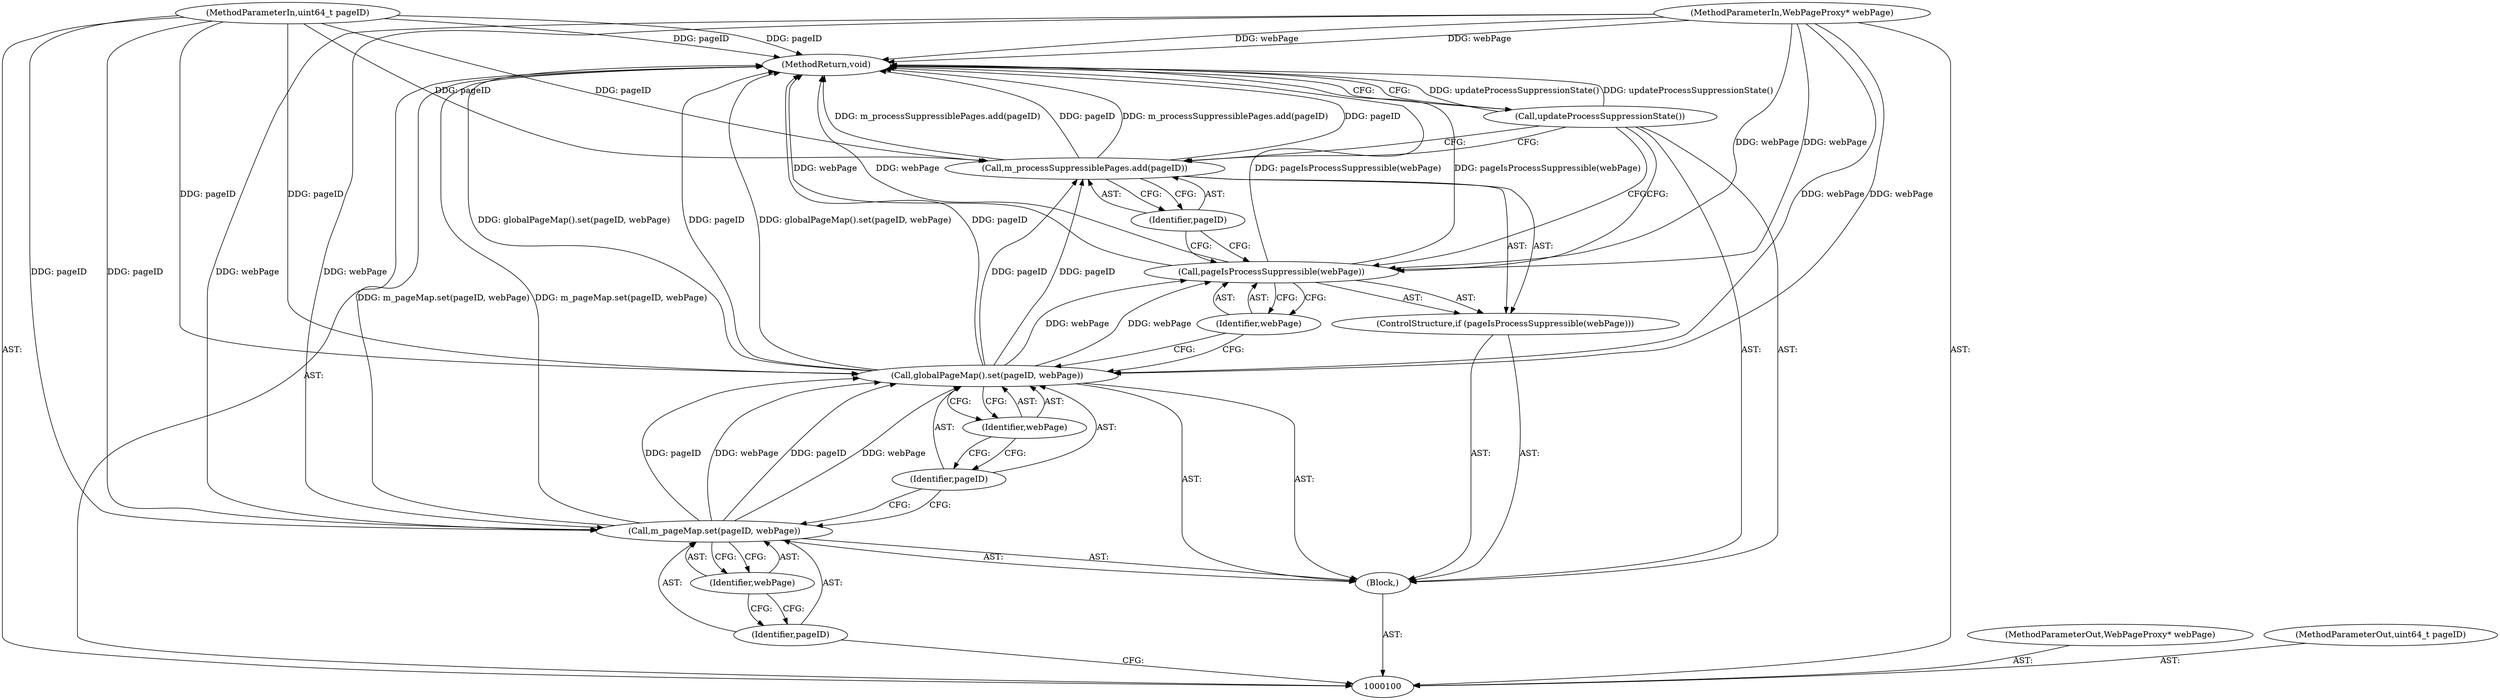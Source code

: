 digraph "0_Chrome_2bfb2b8299e2fb6a432390a93a99a85fed1d29c9" {
"1000116" [label="(MethodReturn,void)"];
"1000101" [label="(MethodParameterIn,WebPageProxy* webPage)"];
"1000142" [label="(MethodParameterOut,WebPageProxy* webPage)"];
"1000102" [label="(MethodParameterIn,uint64_t pageID)"];
"1000143" [label="(MethodParameterOut,uint64_t pageID)"];
"1000103" [label="(Block,)"];
"1000105" [label="(Identifier,pageID)"];
"1000106" [label="(Identifier,webPage)"];
"1000104" [label="(Call,m_pageMap.set(pageID, webPage))"];
"1000108" [label="(Identifier,pageID)"];
"1000109" [label="(Identifier,webPage)"];
"1000107" [label="(Call,globalPageMap().set(pageID, webPage))"];
"1000112" [label="(Identifier,webPage)"];
"1000110" [label="(ControlStructure,if (pageIsProcessSuppressible(webPage)))"];
"1000111" [label="(Call,pageIsProcessSuppressible(webPage))"];
"1000114" [label="(Identifier,pageID)"];
"1000113" [label="(Call,m_processSuppressiblePages.add(pageID))"];
"1000115" [label="(Call,updateProcessSuppressionState())"];
"1000116" -> "1000100"  [label="AST: "];
"1000116" -> "1000115"  [label="CFG: "];
"1000107" -> "1000116"  [label="DDG: pageID"];
"1000107" -> "1000116"  [label="DDG: globalPageMap().set(pageID, webPage)"];
"1000104" -> "1000116"  [label="DDG: m_pageMap.set(pageID, webPage)"];
"1000113" -> "1000116"  [label="DDG: pageID"];
"1000113" -> "1000116"  [label="DDG: m_processSuppressiblePages.add(pageID)"];
"1000115" -> "1000116"  [label="DDG: updateProcessSuppressionState()"];
"1000111" -> "1000116"  [label="DDG: pageIsProcessSuppressible(webPage)"];
"1000111" -> "1000116"  [label="DDG: webPage"];
"1000102" -> "1000116"  [label="DDG: pageID"];
"1000101" -> "1000116"  [label="DDG: webPage"];
"1000101" -> "1000100"  [label="AST: "];
"1000101" -> "1000116"  [label="DDG: webPage"];
"1000101" -> "1000104"  [label="DDG: webPage"];
"1000101" -> "1000107"  [label="DDG: webPage"];
"1000101" -> "1000111"  [label="DDG: webPage"];
"1000142" -> "1000100"  [label="AST: "];
"1000102" -> "1000100"  [label="AST: "];
"1000102" -> "1000116"  [label="DDG: pageID"];
"1000102" -> "1000104"  [label="DDG: pageID"];
"1000102" -> "1000107"  [label="DDG: pageID"];
"1000102" -> "1000113"  [label="DDG: pageID"];
"1000143" -> "1000100"  [label="AST: "];
"1000103" -> "1000100"  [label="AST: "];
"1000104" -> "1000103"  [label="AST: "];
"1000107" -> "1000103"  [label="AST: "];
"1000110" -> "1000103"  [label="AST: "];
"1000115" -> "1000103"  [label="AST: "];
"1000105" -> "1000104"  [label="AST: "];
"1000105" -> "1000100"  [label="CFG: "];
"1000106" -> "1000105"  [label="CFG: "];
"1000106" -> "1000104"  [label="AST: "];
"1000106" -> "1000105"  [label="CFG: "];
"1000104" -> "1000106"  [label="CFG: "];
"1000104" -> "1000103"  [label="AST: "];
"1000104" -> "1000106"  [label="CFG: "];
"1000105" -> "1000104"  [label="AST: "];
"1000106" -> "1000104"  [label="AST: "];
"1000108" -> "1000104"  [label="CFG: "];
"1000104" -> "1000116"  [label="DDG: m_pageMap.set(pageID, webPage)"];
"1000102" -> "1000104"  [label="DDG: pageID"];
"1000101" -> "1000104"  [label="DDG: webPage"];
"1000104" -> "1000107"  [label="DDG: pageID"];
"1000104" -> "1000107"  [label="DDG: webPage"];
"1000108" -> "1000107"  [label="AST: "];
"1000108" -> "1000104"  [label="CFG: "];
"1000109" -> "1000108"  [label="CFG: "];
"1000109" -> "1000107"  [label="AST: "];
"1000109" -> "1000108"  [label="CFG: "];
"1000107" -> "1000109"  [label="CFG: "];
"1000107" -> "1000103"  [label="AST: "];
"1000107" -> "1000109"  [label="CFG: "];
"1000108" -> "1000107"  [label="AST: "];
"1000109" -> "1000107"  [label="AST: "];
"1000112" -> "1000107"  [label="CFG: "];
"1000107" -> "1000116"  [label="DDG: pageID"];
"1000107" -> "1000116"  [label="DDG: globalPageMap().set(pageID, webPage)"];
"1000104" -> "1000107"  [label="DDG: pageID"];
"1000104" -> "1000107"  [label="DDG: webPage"];
"1000102" -> "1000107"  [label="DDG: pageID"];
"1000101" -> "1000107"  [label="DDG: webPage"];
"1000107" -> "1000111"  [label="DDG: webPage"];
"1000107" -> "1000113"  [label="DDG: pageID"];
"1000112" -> "1000111"  [label="AST: "];
"1000112" -> "1000107"  [label="CFG: "];
"1000111" -> "1000112"  [label="CFG: "];
"1000110" -> "1000103"  [label="AST: "];
"1000111" -> "1000110"  [label="AST: "];
"1000113" -> "1000110"  [label="AST: "];
"1000111" -> "1000110"  [label="AST: "];
"1000111" -> "1000112"  [label="CFG: "];
"1000112" -> "1000111"  [label="AST: "];
"1000114" -> "1000111"  [label="CFG: "];
"1000115" -> "1000111"  [label="CFG: "];
"1000111" -> "1000116"  [label="DDG: pageIsProcessSuppressible(webPage)"];
"1000111" -> "1000116"  [label="DDG: webPage"];
"1000107" -> "1000111"  [label="DDG: webPage"];
"1000101" -> "1000111"  [label="DDG: webPage"];
"1000114" -> "1000113"  [label="AST: "];
"1000114" -> "1000111"  [label="CFG: "];
"1000113" -> "1000114"  [label="CFG: "];
"1000113" -> "1000110"  [label="AST: "];
"1000113" -> "1000114"  [label="CFG: "];
"1000114" -> "1000113"  [label="AST: "];
"1000115" -> "1000113"  [label="CFG: "];
"1000113" -> "1000116"  [label="DDG: pageID"];
"1000113" -> "1000116"  [label="DDG: m_processSuppressiblePages.add(pageID)"];
"1000107" -> "1000113"  [label="DDG: pageID"];
"1000102" -> "1000113"  [label="DDG: pageID"];
"1000115" -> "1000103"  [label="AST: "];
"1000115" -> "1000113"  [label="CFG: "];
"1000115" -> "1000111"  [label="CFG: "];
"1000116" -> "1000115"  [label="CFG: "];
"1000115" -> "1000116"  [label="DDG: updateProcessSuppressionState()"];
}
